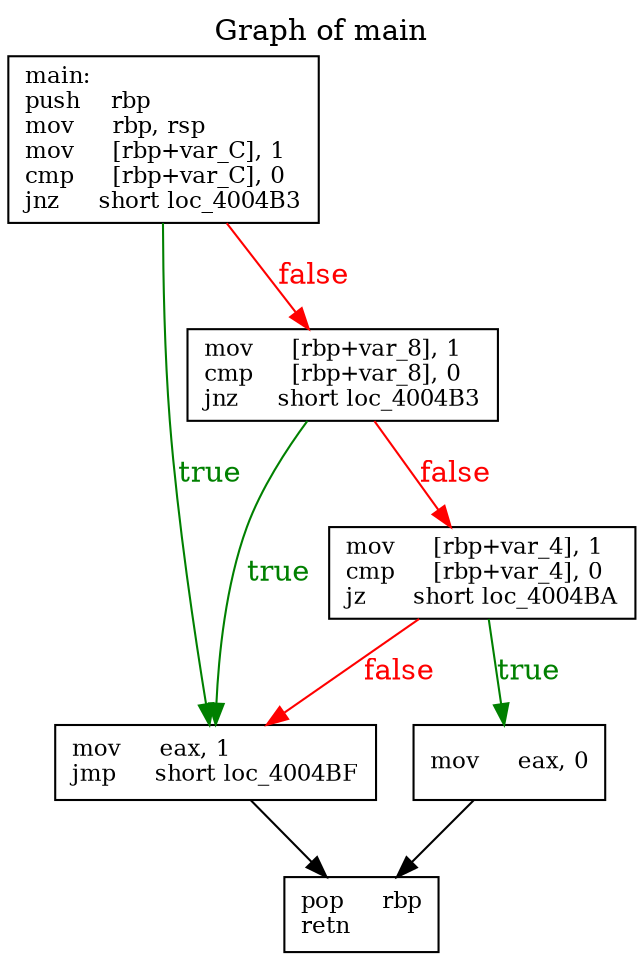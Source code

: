 digraph GRAPH_0 {

  // Generated by Graph::Easy 0.76 at Sat Mar  2 15:22:54 2019

  edge [ arrowhead=normal ];
  graph [
    label="Graph of main",
    labelloc=top ];
  node [
    fillcolor=white,
    fontsize=11,
    shape=box,
    style=filled ];

  0 [ label="main:\lpush    rbp\lmov     rbp, rsp\lmov     [rbp+var_C], 1\lcmp     [rbp+var_C], 0\ljnz     short loc_4004B3\l", rank=0 ]
  1 [ label="mov     [rbp+var_8], 1\lcmp     [rbp+var_8], 0\ljnz     short loc_4004B3\l" ]
  2 [ label="mov     [rbp+var_4], 1\lcmp     [rbp+var_4], 0\ljz      short loc_4004BA\l" ]
  3 [ label="mov     eax, 1\ljmp     short loc_4004BF\l" ]
  4 [ label="mov     eax, 0\l" ]
  5 [ label="pop     rbp\lretn\l", rank=6 ]

  0 -> 3 [ color="#008000", fontcolor="#008000", label=true ]
  0 -> 1 [ color="#ff0000", fontcolor="#ff0000", label=false ]
  1 -> 3 [ color="#008000", fontcolor="#008000", label=true ]
  1 -> 2 [ color="#ff0000", fontcolor="#ff0000", label=false ]
  2 -> 4 [ color="#008000", fontcolor="#008000", label=true ]
  2 -> 3 [ color="#ff0000", fontcolor="#ff0000", label=false ]
  3 -> 5 [ color="#000000" ]
  4 -> 5 [ color="#000000" ]

}
